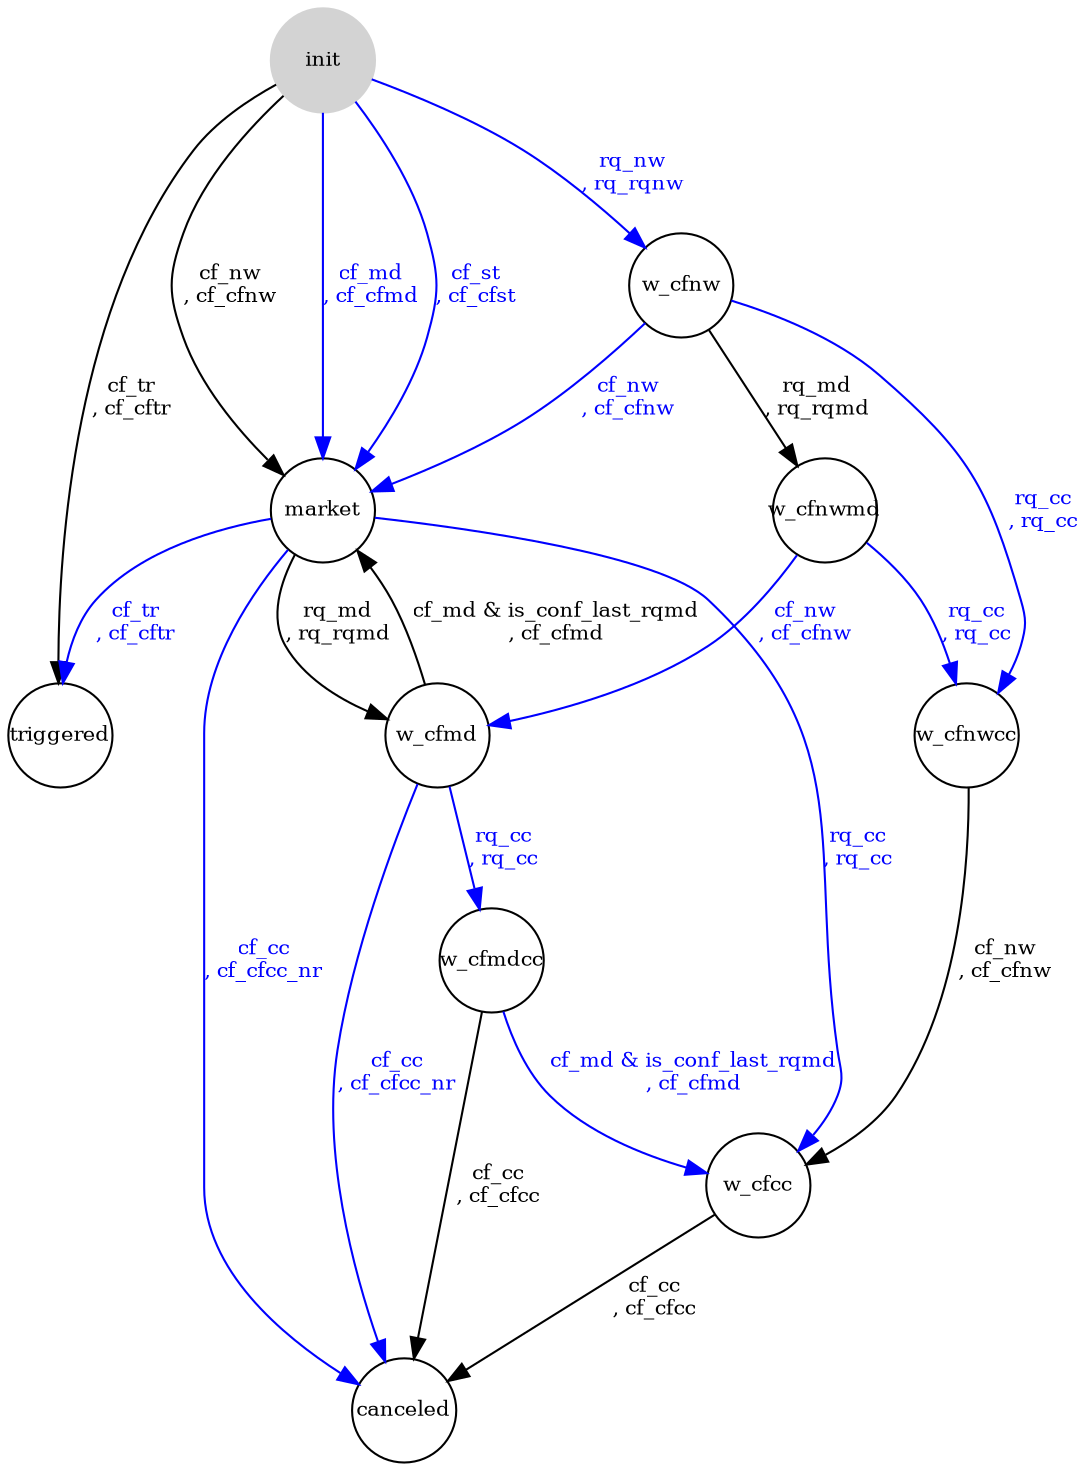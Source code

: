 digraph automata {
    node [shape = circle, fontsize=10, fixedsize=true width=0.7];
    init [ style = filled, color=lightgrey ];

        "init"  ->  "w_cfnw"  [ label = "rq_nw\n, rq_rqnw", color=blue, fontcolor=blue, fontsize=10, fixedsize=true ];
    "init"  ->  "market"  [ label = "cf_nw\n, cf_cfnw", color=black, fontcolor=black, fontsize=10, fixedsize=true ];
    "init"  ->  "market"  [ label = "cf_md\n, cf_cfmd", color=blue, fontcolor=blue, fontsize=10, fixedsize=true ];
    "init"  ->  "triggered"  [ label = "cf_tr\n, cf_cftr", color=black, fontcolor=black, fontsize=10, fixedsize=true ];
    "init"  ->  "market"  [ label = "cf_st\n, cf_cfst", color=blue, fontcolor=blue, fontsize=10, fixedsize=true ];
    "w_cfnw"  ->  "w_cfnwmd"  [ label = "rq_md\n, rq_rqmd", color=black, fontcolor=black, fontsize=10, fixedsize=true ];
    "w_cfnw"  ->  "w_cfnwcc"  [ label = "rq_cc\n, rq_cc", color=blue, fontcolor=blue, fontsize=10, fixedsize=true ];
    "w_cfnw"  ->  "market"  [ label = "cf_nw\n, cf_cfnw", color=blue, fontcolor=blue, fontsize=10, fixedsize=true ];
    "market"  ->  "w_cfmd"  [ label = "rq_md\n, rq_rqmd", color=black, fontcolor=black, fontsize=10, fixedsize=true ];
    "market"  ->  "w_cfcc"  [ label = "rq_cc\n, rq_cc", color=blue, fontcolor=blue, fontsize=10, fixedsize=true ];
    "market"  ->  "canceled"  [ label = "cf_cc\n, cf_cfcc_nr", color=blue, fontcolor=blue, fontsize=10, fixedsize=true ];
    "market"  ->  "triggered"  [ label = "cf_tr\n, cf_cftr", color=blue, fontcolor=blue, fontsize=10, fixedsize=true ];
    "w_cfmd"  ->  "w_cfmdcc"  [ label = "rq_cc\n, rq_cc", color=blue, fontcolor=blue, fontsize=10, fixedsize=true ];
    "w_cfmd"  ->  "market"  [ label = "cf_md & is_conf_last_rqmd\n, cf_cfmd", color=black, fontcolor=black, fontsize=10, fixedsize=true ];
    "w_cfmd"  ->  "canceled"  [ label = "cf_cc\n, cf_cfcc_nr", color=blue, fontcolor=blue, fontsize=10, fixedsize=true ];
    "w_cfcc"  ->  "canceled"  [ label = "cf_cc\n, cf_cfcc", color=black, fontcolor=black, fontsize=10, fixedsize=true ];
    "w_cfmdcc"  ->  "w_cfcc"  [ label = "cf_md & is_conf_last_rqmd\n, cf_cfmd", color=blue, fontcolor=blue, fontsize=10, fixedsize=true ];
    "w_cfmdcc"  ->  "canceled"  [ label = "cf_cc\n, cf_cfcc", color=black, fontcolor=black, fontsize=10, fixedsize=true ];
    "w_cfnwmd"  ->  "w_cfnwcc"  [ label = "rq_cc\n, rq_cc", color=blue, fontcolor=blue, fontsize=10, fixedsize=true ];
    "w_cfnwmd"  ->  "w_cfmd"  [ label = "cf_nw\n, cf_cfnw", color=blue, fontcolor=blue, fontsize=10, fixedsize=true ];
    "w_cfnwcc"  ->  "w_cfcc"  [ label = "cf_nw\n, cf_cfnw", color=black, fontcolor=black, fontsize=10, fixedsize=true ];
 

    //trd_cli_sm  [ shape = plaintext ];
}
